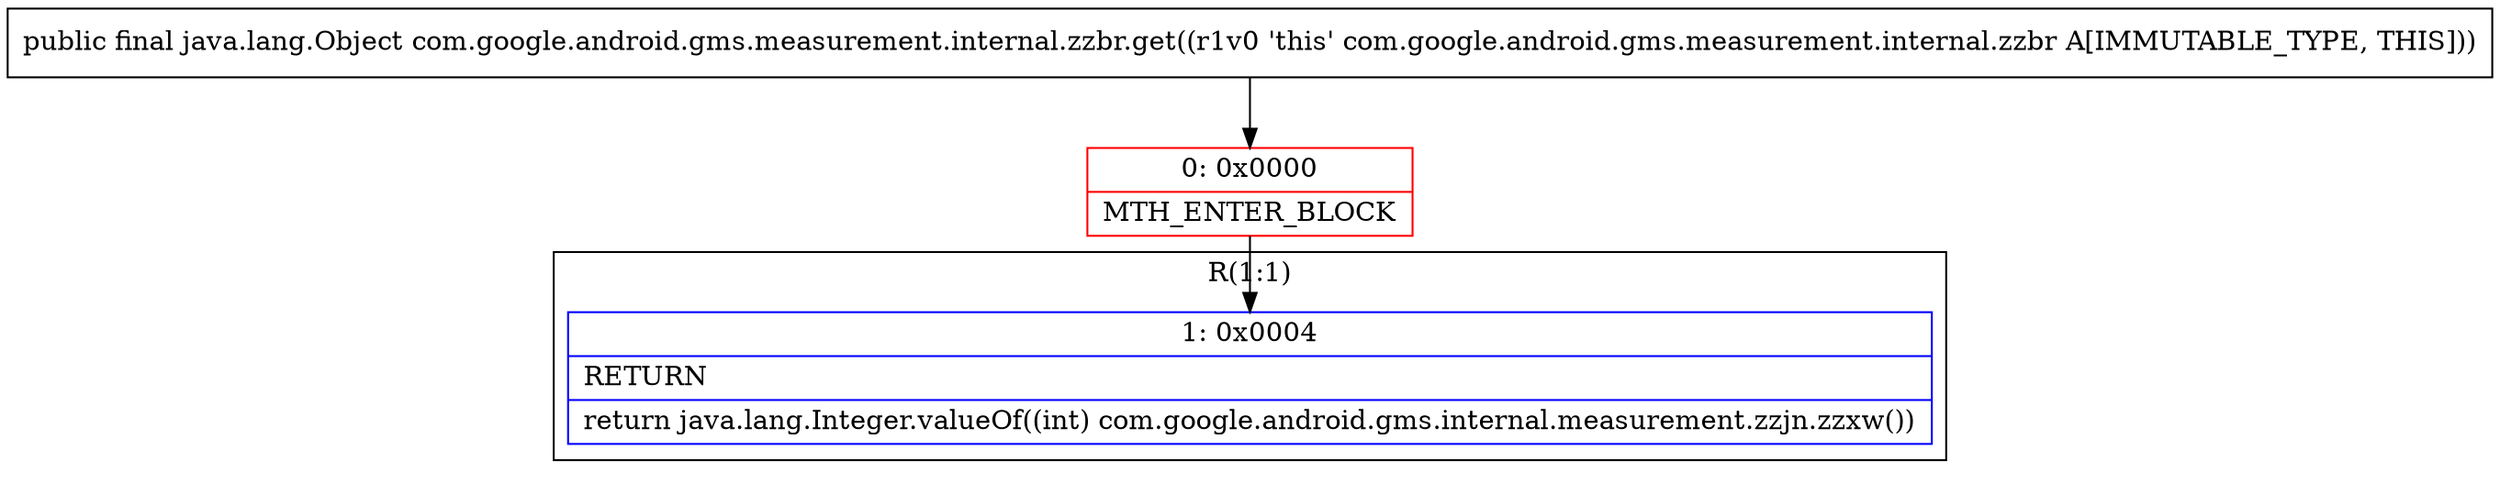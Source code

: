 digraph "CFG forcom.google.android.gms.measurement.internal.zzbr.get()Ljava\/lang\/Object;" {
subgraph cluster_Region_674383974 {
label = "R(1:1)";
node [shape=record,color=blue];
Node_1 [shape=record,label="{1\:\ 0x0004|RETURN\l|return java.lang.Integer.valueOf((int) com.google.android.gms.internal.measurement.zzjn.zzxw())\l}"];
}
Node_0 [shape=record,color=red,label="{0\:\ 0x0000|MTH_ENTER_BLOCK\l}"];
MethodNode[shape=record,label="{public final java.lang.Object com.google.android.gms.measurement.internal.zzbr.get((r1v0 'this' com.google.android.gms.measurement.internal.zzbr A[IMMUTABLE_TYPE, THIS])) }"];
MethodNode -> Node_0;
Node_0 -> Node_1;
}

